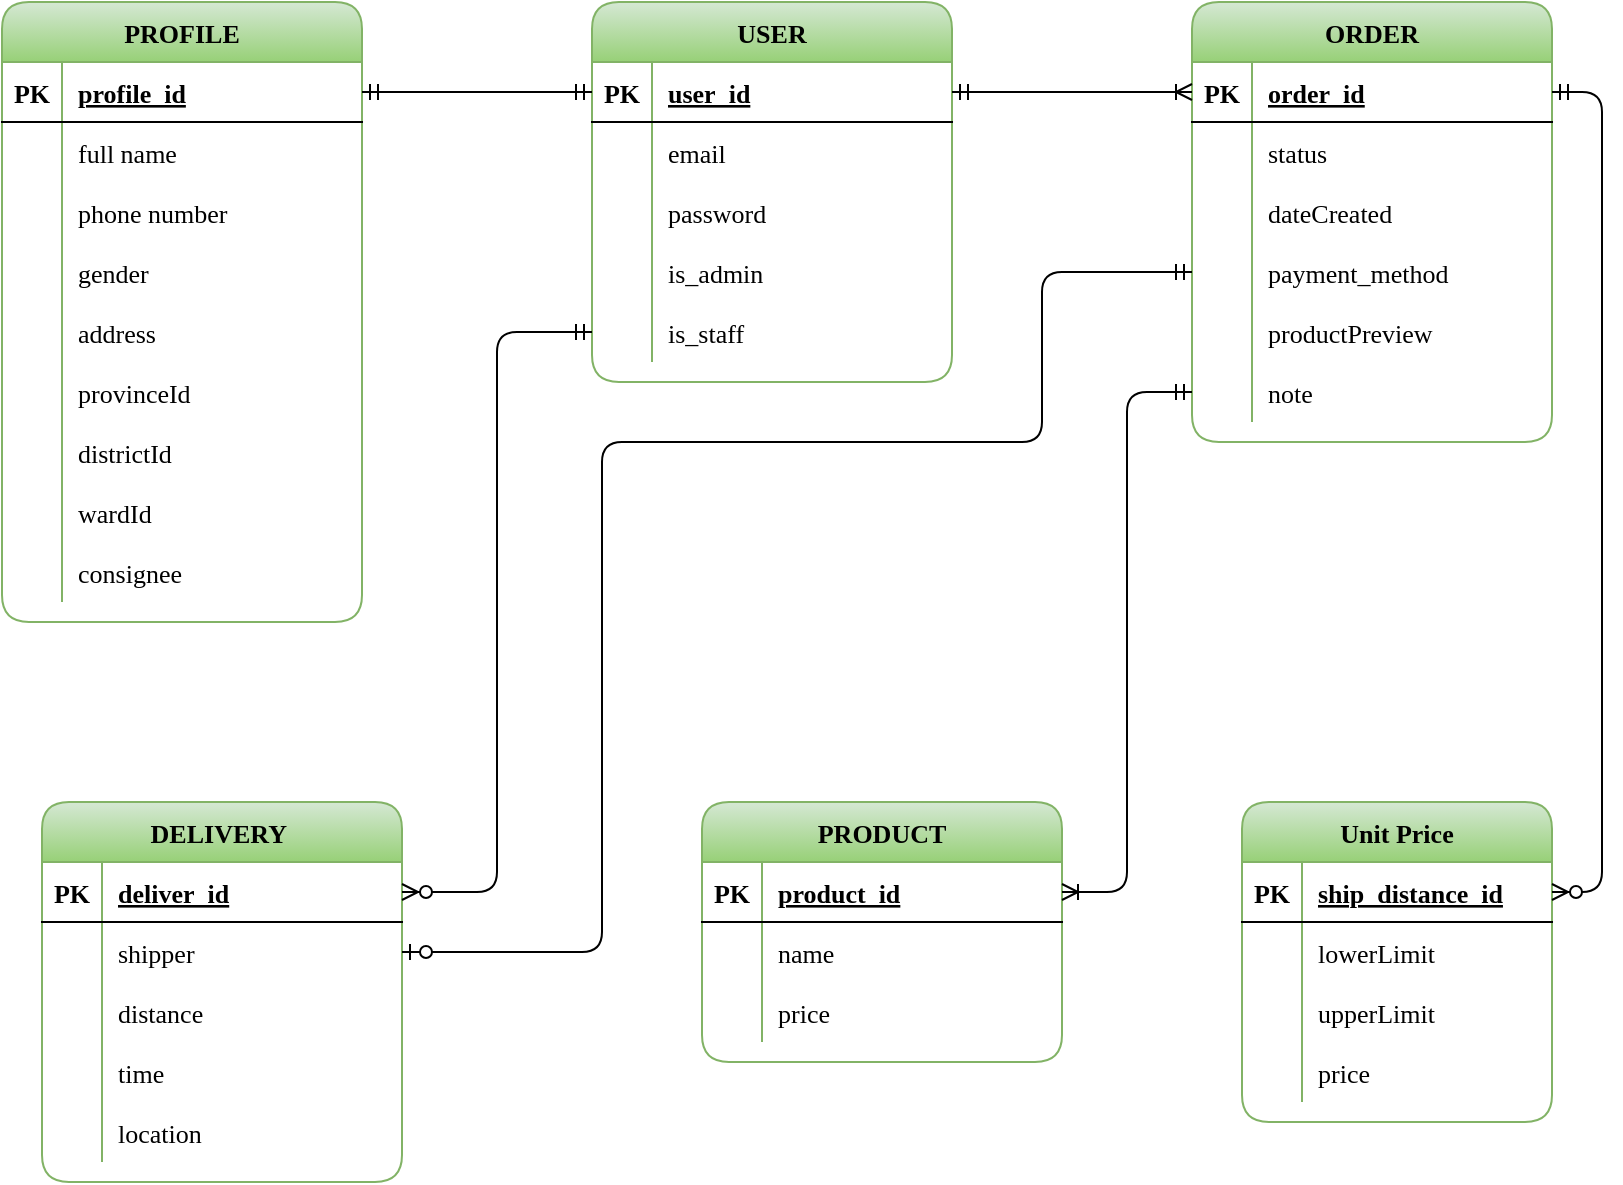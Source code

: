 <mxfile>
    <diagram id="7l2cbzdyTOywMcM0QR9X" name="Page-1">
        <mxGraphModel dx="1058" dy="652" grid="1" gridSize="10" guides="1" tooltips="1" connect="1" arrows="1" fold="1" page="1" pageScale="1" pageWidth="850" pageHeight="1100" math="0" shadow="0">
            <root>
                <mxCell id="0"/>
                <mxCell id="1" parent="0"/>
                <mxCell id="J8USRTI2Wq8IftYAg_nt-1" value="USER" style="shape=table;startSize=30;container=1;collapsible=1;childLayout=tableLayout;fixedRows=1;rowLines=0;fontStyle=1;align=center;resizeLast=1;fillColor=#d5e8d4;strokeColor=#82b366;rounded=1;gradientColor=#97d077;fontColor=#000000;fontFamily=Tahoma;fontSize=13;" parent="1" vertex="1">
                    <mxGeometry x="335" y="80" width="180" height="190" as="geometry"/>
                </mxCell>
                <mxCell id="J8USRTI2Wq8IftYAg_nt-2" value="" style="shape=partialRectangle;collapsible=0;dropTarget=0;pointerEvents=0;fillColor=none;top=0;left=0;bottom=1;right=0;points=[[0,0.5],[1,0.5]];portConstraint=eastwest;fontColor=#000000;fontFamily=Tahoma;fontSize=13;" parent="J8USRTI2Wq8IftYAg_nt-1" vertex="1">
                    <mxGeometry y="30" width="180" height="30" as="geometry"/>
                </mxCell>
                <mxCell id="J8USRTI2Wq8IftYAg_nt-3" value="PK" style="shape=partialRectangle;connectable=0;fillColor=none;top=0;left=0;bottom=0;right=0;fontStyle=1;overflow=hidden;fontColor=#000000;fontFamily=Tahoma;fontSize=13;" parent="J8USRTI2Wq8IftYAg_nt-2" vertex="1">
                    <mxGeometry width="30" height="30" as="geometry"/>
                </mxCell>
                <mxCell id="J8USRTI2Wq8IftYAg_nt-4" value="user_id" style="shape=partialRectangle;connectable=0;fillColor=none;top=0;left=0;bottom=0;right=0;align=left;spacingLeft=6;fontStyle=5;overflow=hidden;fontColor=#000000;fontFamily=Tahoma;fontSize=13;" parent="J8USRTI2Wq8IftYAg_nt-2" vertex="1">
                    <mxGeometry x="30" width="150" height="30" as="geometry"/>
                </mxCell>
                <mxCell id="J8USRTI2Wq8IftYAg_nt-5" value="" style="shape=partialRectangle;collapsible=0;dropTarget=0;pointerEvents=0;fillColor=none;top=0;left=0;bottom=0;right=0;points=[[0,0.5],[1,0.5]];portConstraint=eastwest;fontColor=#000000;fontFamily=Tahoma;fontSize=13;" parent="J8USRTI2Wq8IftYAg_nt-1" vertex="1">
                    <mxGeometry y="60" width="180" height="30" as="geometry"/>
                </mxCell>
                <mxCell id="J8USRTI2Wq8IftYAg_nt-6" value="" style="shape=partialRectangle;connectable=0;fillColor=none;top=0;left=0;bottom=0;right=0;editable=1;overflow=hidden;fontColor=#000000;fontFamily=Tahoma;fontSize=13;" parent="J8USRTI2Wq8IftYAg_nt-5" vertex="1">
                    <mxGeometry width="30" height="30" as="geometry"/>
                </mxCell>
                <mxCell id="J8USRTI2Wq8IftYAg_nt-7" value="email" style="shape=partialRectangle;connectable=0;fillColor=none;top=0;left=0;bottom=0;right=0;align=left;spacingLeft=6;overflow=hidden;fontColor=#000000;fontFamily=Tahoma;fontSize=13;" parent="J8USRTI2Wq8IftYAg_nt-5" vertex="1">
                    <mxGeometry x="30" width="150" height="30" as="geometry"/>
                </mxCell>
                <mxCell id="J8USRTI2Wq8IftYAg_nt-8" value="" style="shape=partialRectangle;collapsible=0;dropTarget=0;pointerEvents=0;fillColor=none;top=0;left=0;bottom=0;right=0;points=[[0,0.5],[1,0.5]];portConstraint=eastwest;fontColor=#000000;fontFamily=Tahoma;fontSize=13;" parent="J8USRTI2Wq8IftYAg_nt-1" vertex="1">
                    <mxGeometry y="90" width="180" height="30" as="geometry"/>
                </mxCell>
                <mxCell id="J8USRTI2Wq8IftYAg_nt-9" value="" style="shape=partialRectangle;connectable=0;fillColor=none;top=0;left=0;bottom=0;right=0;editable=1;overflow=hidden;fontColor=#000000;fontFamily=Tahoma;fontSize=13;" parent="J8USRTI2Wq8IftYAg_nt-8" vertex="1">
                    <mxGeometry width="30" height="30" as="geometry"/>
                </mxCell>
                <mxCell id="J8USRTI2Wq8IftYAg_nt-10" value="password" style="shape=partialRectangle;connectable=0;fillColor=none;top=0;left=0;bottom=0;right=0;align=left;spacingLeft=6;overflow=hidden;fontColor=#000000;fontFamily=Tahoma;fontSize=13;" parent="J8USRTI2Wq8IftYAg_nt-8" vertex="1">
                    <mxGeometry x="30" width="150" height="30" as="geometry"/>
                </mxCell>
                <mxCell id="50" style="shape=partialRectangle;collapsible=0;dropTarget=0;pointerEvents=0;fillColor=none;top=0;left=0;bottom=0;right=0;points=[[0,0.5],[1,0.5]];portConstraint=eastwest;fontColor=#000000;fontFamily=Tahoma;fontSize=13;" parent="J8USRTI2Wq8IftYAg_nt-1" vertex="1">
                    <mxGeometry y="120" width="180" height="30" as="geometry"/>
                </mxCell>
                <mxCell id="51" style="shape=partialRectangle;connectable=0;fillColor=none;top=0;left=0;bottom=0;right=0;editable=1;overflow=hidden;fontColor=#000000;fontFamily=Tahoma;fontSize=13;" parent="50" vertex="1">
                    <mxGeometry width="30" height="30" as="geometry"/>
                </mxCell>
                <mxCell id="52" value="is_admin" style="shape=partialRectangle;connectable=0;fillColor=none;top=0;left=0;bottom=0;right=0;align=left;spacingLeft=6;overflow=hidden;fontColor=#000000;fontFamily=Tahoma;fontSize=13;" parent="50" vertex="1">
                    <mxGeometry x="30" width="150" height="30" as="geometry"/>
                </mxCell>
                <mxCell id="53" style="shape=partialRectangle;collapsible=0;dropTarget=0;pointerEvents=0;fillColor=none;top=0;left=0;bottom=0;right=0;points=[[0,0.5],[1,0.5]];portConstraint=eastwest;fontColor=#000000;fontFamily=Tahoma;fontSize=13;" parent="J8USRTI2Wq8IftYAg_nt-1" vertex="1">
                    <mxGeometry y="150" width="180" height="30" as="geometry"/>
                </mxCell>
                <mxCell id="54" style="shape=partialRectangle;connectable=0;fillColor=none;top=0;left=0;bottom=0;right=0;editable=1;overflow=hidden;fontColor=#000000;fontFamily=Tahoma;fontSize=13;" parent="53" vertex="1">
                    <mxGeometry width="30" height="30" as="geometry"/>
                </mxCell>
                <mxCell id="55" value="is_staff" style="shape=partialRectangle;connectable=0;fillColor=none;top=0;left=0;bottom=0;right=0;align=left;spacingLeft=6;overflow=hidden;fontColor=#000000;fontFamily=Tahoma;fontSize=13;" parent="53" vertex="1">
                    <mxGeometry x="30" width="150" height="30" as="geometry"/>
                </mxCell>
                <mxCell id="J8USRTI2Wq8IftYAg_nt-14" value="PROFILE" style="shape=table;startSize=30;container=1;collapsible=1;childLayout=tableLayout;fixedRows=1;rowLines=0;fontStyle=1;align=center;resizeLast=1;strokeColor=#82b366;fillColor=#d5e8d4;gradientColor=#97d077;rounded=1;fontColor=#000000;fontFamily=Tahoma;fontSize=13;" parent="1" vertex="1">
                    <mxGeometry x="40" y="80" width="180" height="310" as="geometry"/>
                </mxCell>
                <mxCell id="J8USRTI2Wq8IftYAg_nt-15" value="" style="shape=partialRectangle;collapsible=0;dropTarget=0;pointerEvents=0;fillColor=none;top=0;left=0;bottom=1;right=0;points=[[0,0.5],[1,0.5]];portConstraint=eastwest;fontColor=#000000;fontFamily=Tahoma;fontSize=13;" parent="J8USRTI2Wq8IftYAg_nt-14" vertex="1">
                    <mxGeometry y="30" width="180" height="30" as="geometry"/>
                </mxCell>
                <mxCell id="J8USRTI2Wq8IftYAg_nt-16" value="PK" style="shape=partialRectangle;connectable=0;fillColor=none;top=0;left=0;bottom=0;right=0;fontStyle=1;overflow=hidden;fontColor=#000000;fontFamily=Tahoma;fontSize=13;" parent="J8USRTI2Wq8IftYAg_nt-15" vertex="1">
                    <mxGeometry width="30" height="30" as="geometry"/>
                </mxCell>
                <mxCell id="J8USRTI2Wq8IftYAg_nt-17" value="profile_id" style="shape=partialRectangle;connectable=0;fillColor=none;top=0;left=0;bottom=0;right=0;align=left;spacingLeft=6;fontStyle=5;overflow=hidden;fontColor=#000000;fontFamily=Tahoma;fontSize=13;" parent="J8USRTI2Wq8IftYAg_nt-15" vertex="1">
                    <mxGeometry x="30" width="150" height="30" as="geometry"/>
                </mxCell>
                <mxCell id="J8USRTI2Wq8IftYAg_nt-21" value="" style="shape=partialRectangle;collapsible=0;dropTarget=0;pointerEvents=0;fillColor=none;top=0;left=0;bottom=0;right=0;points=[[0,0.5],[1,0.5]];portConstraint=eastwest;fontColor=#000000;fontFamily=Tahoma;fontSize=13;" parent="J8USRTI2Wq8IftYAg_nt-14" vertex="1">
                    <mxGeometry y="60" width="180" height="30" as="geometry"/>
                </mxCell>
                <mxCell id="J8USRTI2Wq8IftYAg_nt-22" value="" style="shape=partialRectangle;connectable=0;fillColor=none;top=0;left=0;bottom=0;right=0;editable=1;overflow=hidden;fontColor=#000000;fontFamily=Tahoma;fontSize=13;" parent="J8USRTI2Wq8IftYAg_nt-21" vertex="1">
                    <mxGeometry width="30" height="30" as="geometry"/>
                </mxCell>
                <mxCell id="J8USRTI2Wq8IftYAg_nt-23" value="full name" style="shape=partialRectangle;connectable=0;fillColor=none;top=0;left=0;bottom=0;right=0;align=left;spacingLeft=6;overflow=hidden;fontColor=#000000;fontFamily=Tahoma;fontSize=13;" parent="J8USRTI2Wq8IftYAg_nt-21" vertex="1">
                    <mxGeometry x="30" width="150" height="30" as="geometry"/>
                </mxCell>
                <mxCell id="J8USRTI2Wq8IftYAg_nt-24" value="" style="shape=partialRectangle;collapsible=0;dropTarget=0;pointerEvents=0;fillColor=none;top=0;left=0;bottom=0;right=0;points=[[0,0.5],[1,0.5]];portConstraint=eastwest;fontColor=#000000;fontFamily=Tahoma;fontSize=13;" parent="J8USRTI2Wq8IftYAg_nt-14" vertex="1">
                    <mxGeometry y="90" width="180" height="30" as="geometry"/>
                </mxCell>
                <mxCell id="J8USRTI2Wq8IftYAg_nt-25" value="" style="shape=partialRectangle;connectable=0;fillColor=none;top=0;left=0;bottom=0;right=0;editable=1;overflow=hidden;fontColor=#000000;fontFamily=Tahoma;fontSize=13;" parent="J8USRTI2Wq8IftYAg_nt-24" vertex="1">
                    <mxGeometry width="30" height="30" as="geometry"/>
                </mxCell>
                <mxCell id="J8USRTI2Wq8IftYAg_nt-26" value="phone number" style="shape=partialRectangle;connectable=0;fillColor=none;top=0;left=0;bottom=0;right=0;align=left;spacingLeft=6;overflow=hidden;fontColor=#000000;fontFamily=Tahoma;fontSize=13;" parent="J8USRTI2Wq8IftYAg_nt-24" vertex="1">
                    <mxGeometry x="30" width="150" height="30" as="geometry"/>
                </mxCell>
                <mxCell id="2" style="shape=partialRectangle;collapsible=0;dropTarget=0;pointerEvents=0;fillColor=none;top=0;left=0;bottom=0;right=0;points=[[0,0.5],[1,0.5]];portConstraint=eastwest;fontColor=#000000;fontFamily=Tahoma;fontSize=13;" parent="J8USRTI2Wq8IftYAg_nt-14" vertex="1">
                    <mxGeometry y="120" width="180" height="30" as="geometry"/>
                </mxCell>
                <mxCell id="3" style="shape=partialRectangle;connectable=0;fillColor=none;top=0;left=0;bottom=0;right=0;editable=1;overflow=hidden;fontColor=#000000;fontFamily=Tahoma;fontSize=13;" parent="2" vertex="1">
                    <mxGeometry width="30" height="30" as="geometry"/>
                </mxCell>
                <mxCell id="4" value="gender" style="shape=partialRectangle;connectable=0;fillColor=none;top=0;left=0;bottom=0;right=0;align=left;spacingLeft=6;overflow=hidden;fontColor=#000000;fontFamily=Tahoma;fontSize=13;" parent="2" vertex="1">
                    <mxGeometry x="30" width="150" height="30" as="geometry"/>
                </mxCell>
                <mxCell id="5" style="shape=partialRectangle;collapsible=0;dropTarget=0;pointerEvents=0;fillColor=none;top=0;left=0;bottom=0;right=0;points=[[0,0.5],[1,0.5]];portConstraint=eastwest;fontColor=#000000;fontFamily=Tahoma;fontSize=13;" parent="J8USRTI2Wq8IftYAg_nt-14" vertex="1">
                    <mxGeometry y="150" width="180" height="30" as="geometry"/>
                </mxCell>
                <mxCell id="6" style="shape=partialRectangle;connectable=0;fillColor=none;top=0;left=0;bottom=0;right=0;editable=1;overflow=hidden;fontColor=#000000;fontFamily=Tahoma;fontSize=13;" parent="5" vertex="1">
                    <mxGeometry width="30" height="30" as="geometry"/>
                </mxCell>
                <mxCell id="7" value="address" style="shape=partialRectangle;connectable=0;fillColor=none;top=0;left=0;bottom=0;right=0;align=left;spacingLeft=6;overflow=hidden;fontColor=#000000;fontFamily=Tahoma;fontSize=13;" parent="5" vertex="1">
                    <mxGeometry x="30" width="150" height="30" as="geometry"/>
                </mxCell>
                <mxCell id="8" style="shape=partialRectangle;collapsible=0;dropTarget=0;pointerEvents=0;fillColor=none;top=0;left=0;bottom=0;right=0;points=[[0,0.5],[1,0.5]];portConstraint=eastwest;fontColor=#000000;fontFamily=Tahoma;fontSize=13;" parent="J8USRTI2Wq8IftYAg_nt-14" vertex="1">
                    <mxGeometry y="180" width="180" height="30" as="geometry"/>
                </mxCell>
                <mxCell id="9" style="shape=partialRectangle;connectable=0;fillColor=none;top=0;left=0;bottom=0;right=0;editable=1;overflow=hidden;fontColor=#000000;fontFamily=Tahoma;fontSize=13;" parent="8" vertex="1">
                    <mxGeometry width="30" height="30" as="geometry"/>
                </mxCell>
                <mxCell id="10" value="provinceId" style="shape=partialRectangle;connectable=0;fillColor=none;top=0;left=0;bottom=0;right=0;align=left;spacingLeft=6;overflow=hidden;fontColor=#000000;fontFamily=Tahoma;fontSize=13;" parent="8" vertex="1">
                    <mxGeometry x="30" width="150" height="30" as="geometry"/>
                </mxCell>
                <mxCell id="11" style="shape=partialRectangle;collapsible=0;dropTarget=0;pointerEvents=0;fillColor=none;top=0;left=0;bottom=0;right=0;points=[[0,0.5],[1,0.5]];portConstraint=eastwest;fontColor=#000000;fontFamily=Tahoma;fontSize=13;" parent="J8USRTI2Wq8IftYAg_nt-14" vertex="1">
                    <mxGeometry y="210" width="180" height="30" as="geometry"/>
                </mxCell>
                <mxCell id="12" style="shape=partialRectangle;connectable=0;fillColor=none;top=0;left=0;bottom=0;right=0;editable=1;overflow=hidden;fontColor=#000000;fontFamily=Tahoma;fontSize=13;" parent="11" vertex="1">
                    <mxGeometry width="30" height="30" as="geometry"/>
                </mxCell>
                <mxCell id="13" value="districtId" style="shape=partialRectangle;connectable=0;fillColor=none;top=0;left=0;bottom=0;right=0;align=left;spacingLeft=6;overflow=hidden;fontColor=#000000;fontFamily=Tahoma;fontSize=13;" parent="11" vertex="1">
                    <mxGeometry x="30" width="150" height="30" as="geometry"/>
                </mxCell>
                <mxCell id="14" style="shape=partialRectangle;collapsible=0;dropTarget=0;pointerEvents=0;fillColor=none;top=0;left=0;bottom=0;right=0;points=[[0,0.5],[1,0.5]];portConstraint=eastwest;fontColor=#000000;fontFamily=Tahoma;fontSize=13;" parent="J8USRTI2Wq8IftYAg_nt-14" vertex="1">
                    <mxGeometry y="240" width="180" height="30" as="geometry"/>
                </mxCell>
                <mxCell id="15" style="shape=partialRectangle;connectable=0;fillColor=none;top=0;left=0;bottom=0;right=0;editable=1;overflow=hidden;fontColor=#000000;fontFamily=Tahoma;fontSize=13;" parent="14" vertex="1">
                    <mxGeometry width="30" height="30" as="geometry"/>
                </mxCell>
                <mxCell id="16" value="wardId" style="shape=partialRectangle;connectable=0;fillColor=none;top=0;left=0;bottom=0;right=0;align=left;spacingLeft=6;overflow=hidden;fontColor=#000000;fontFamily=Tahoma;fontSize=13;" parent="14" vertex="1">
                    <mxGeometry x="30" width="150" height="30" as="geometry"/>
                </mxCell>
                <mxCell id="30" style="shape=partialRectangle;collapsible=0;dropTarget=0;pointerEvents=0;fillColor=none;top=0;left=0;bottom=0;right=0;points=[[0,0.5],[1,0.5]];portConstraint=eastwest;fontColor=#000000;fontFamily=Tahoma;fontSize=13;" parent="J8USRTI2Wq8IftYAg_nt-14" vertex="1">
                    <mxGeometry y="270" width="180" height="30" as="geometry"/>
                </mxCell>
                <mxCell id="31" style="shape=partialRectangle;connectable=0;fillColor=none;top=0;left=0;bottom=0;right=0;editable=1;overflow=hidden;fontColor=#000000;fontFamily=Tahoma;fontSize=13;" parent="30" vertex="1">
                    <mxGeometry width="30" height="30" as="geometry"/>
                </mxCell>
                <mxCell id="32" value="consignee" style="shape=partialRectangle;connectable=0;fillColor=none;top=0;left=0;bottom=0;right=0;align=left;spacingLeft=6;overflow=hidden;fontColor=#000000;fontFamily=Tahoma;fontSize=13;" parent="30" vertex="1">
                    <mxGeometry x="30" width="150" height="30" as="geometry"/>
                </mxCell>
                <mxCell id="J8USRTI2Wq8IftYAg_nt-45" value="ORDER" style="shape=table;startSize=30;container=1;collapsible=1;childLayout=tableLayout;fixedRows=1;rowLines=0;fontStyle=1;align=center;resizeLast=1;gradientColor=#97d077;fillColor=#d5e8d4;strokeColor=#82b366;fontColor=#000000;rounded=1;fontFamily=Tahoma;fontSize=13;" parent="1" vertex="1">
                    <mxGeometry x="635" y="80" width="180" height="220" as="geometry"/>
                </mxCell>
                <mxCell id="J8USRTI2Wq8IftYAg_nt-46" value="" style="shape=partialRectangle;collapsible=0;dropTarget=0;pointerEvents=0;fillColor=none;top=0;left=0;bottom=1;right=0;points=[[0,0.5],[1,0.5]];portConstraint=eastwest;fontColor=#000000;fontFamily=Tahoma;fontSize=13;" parent="J8USRTI2Wq8IftYAg_nt-45" vertex="1">
                    <mxGeometry y="30" width="180" height="30" as="geometry"/>
                </mxCell>
                <mxCell id="J8USRTI2Wq8IftYAg_nt-47" value="PK" style="shape=partialRectangle;connectable=0;fillColor=none;top=0;left=0;bottom=0;right=0;fontStyle=1;overflow=hidden;fontColor=#000000;fontFamily=Tahoma;fontSize=13;" parent="J8USRTI2Wq8IftYAg_nt-46" vertex="1">
                    <mxGeometry width="30" height="30" as="geometry"/>
                </mxCell>
                <mxCell id="J8USRTI2Wq8IftYAg_nt-48" value="order_id" style="shape=partialRectangle;connectable=0;fillColor=none;top=0;left=0;bottom=0;right=0;align=left;spacingLeft=6;fontStyle=5;overflow=hidden;fontColor=#000000;fontFamily=Tahoma;fontSize=13;" parent="J8USRTI2Wq8IftYAg_nt-46" vertex="1">
                    <mxGeometry x="30" width="150" height="30" as="geometry"/>
                </mxCell>
                <mxCell id="56" style="shape=partialRectangle;collapsible=0;dropTarget=0;pointerEvents=0;fillColor=none;top=0;left=0;bottom=0;right=0;points=[[0,0.5],[1,0.5]];portConstraint=eastwest;fontColor=#000000;fontFamily=Tahoma;fontSize=13;" parent="J8USRTI2Wq8IftYAg_nt-45" vertex="1">
                    <mxGeometry y="60" width="180" height="30" as="geometry"/>
                </mxCell>
                <mxCell id="57" style="shape=partialRectangle;connectable=0;fillColor=none;top=0;left=0;bottom=0;right=0;editable=1;overflow=hidden;fontColor=#000000;fontFamily=Tahoma;fontSize=13;" parent="56" vertex="1">
                    <mxGeometry width="30" height="30" as="geometry"/>
                </mxCell>
                <mxCell id="58" value="status" style="shape=partialRectangle;connectable=0;fillColor=none;top=0;left=0;bottom=0;right=0;align=left;spacingLeft=6;overflow=hidden;fontColor=#000000;fontFamily=Tahoma;fontSize=13;" parent="56" vertex="1">
                    <mxGeometry x="30" width="150" height="30" as="geometry"/>
                </mxCell>
                <mxCell id="J8USRTI2Wq8IftYAg_nt-109" style="shape=partialRectangle;collapsible=0;dropTarget=0;pointerEvents=0;fillColor=none;top=0;left=0;bottom=0;right=0;points=[[0,0.5],[1,0.5]];portConstraint=eastwest;fontColor=#000000;fontFamily=Tahoma;fontSize=13;" parent="J8USRTI2Wq8IftYAg_nt-45" vertex="1">
                    <mxGeometry y="90" width="180" height="30" as="geometry"/>
                </mxCell>
                <mxCell id="J8USRTI2Wq8IftYAg_nt-110" style="shape=partialRectangle;connectable=0;fillColor=none;top=0;left=0;bottom=0;right=0;editable=1;overflow=hidden;fontColor=#000000;fontFamily=Tahoma;fontSize=13;" parent="J8USRTI2Wq8IftYAg_nt-109" vertex="1">
                    <mxGeometry width="30" height="30" as="geometry"/>
                </mxCell>
                <mxCell id="J8USRTI2Wq8IftYAg_nt-111" value="dateCreated" style="shape=partialRectangle;connectable=0;fillColor=none;top=0;left=0;bottom=0;right=0;align=left;spacingLeft=6;overflow=hidden;fontColor=#000000;fontFamily=Tahoma;fontSize=13;" parent="J8USRTI2Wq8IftYAg_nt-109" vertex="1">
                    <mxGeometry x="30" width="150" height="30" as="geometry"/>
                </mxCell>
                <mxCell id="eeBoeT-1yb_BGTOkNaQ4-37" style="shape=partialRectangle;collapsible=0;dropTarget=0;pointerEvents=0;fillColor=none;top=0;left=0;bottom=0;right=0;points=[[0,0.5],[1,0.5]];portConstraint=eastwest;fontColor=#000000;fontFamily=Tahoma;fontSize=13;" parent="J8USRTI2Wq8IftYAg_nt-45" vertex="1">
                    <mxGeometry y="120" width="180" height="30" as="geometry"/>
                </mxCell>
                <mxCell id="eeBoeT-1yb_BGTOkNaQ4-38" style="shape=partialRectangle;connectable=0;fillColor=none;top=0;left=0;bottom=0;right=0;editable=1;overflow=hidden;fontColor=#000000;fontFamily=Tahoma;fontSize=13;" parent="eeBoeT-1yb_BGTOkNaQ4-37" vertex="1">
                    <mxGeometry width="30" height="30" as="geometry"/>
                </mxCell>
                <mxCell id="eeBoeT-1yb_BGTOkNaQ4-39" value="payment_method" style="shape=partialRectangle;connectable=0;fillColor=none;top=0;left=0;bottom=0;right=0;align=left;spacingLeft=6;overflow=hidden;fontColor=#000000;fontFamily=Tahoma;fontSize=13;" parent="eeBoeT-1yb_BGTOkNaQ4-37" vertex="1">
                    <mxGeometry x="30" width="150" height="30" as="geometry"/>
                </mxCell>
                <mxCell id="59" style="shape=partialRectangle;collapsible=0;dropTarget=0;pointerEvents=0;fillColor=none;top=0;left=0;bottom=0;right=0;points=[[0,0.5],[1,0.5]];portConstraint=eastwest;fontColor=#000000;fontFamily=Tahoma;fontSize=13;" parent="J8USRTI2Wq8IftYAg_nt-45" vertex="1">
                    <mxGeometry y="150" width="180" height="30" as="geometry"/>
                </mxCell>
                <mxCell id="60" style="shape=partialRectangle;connectable=0;fillColor=none;top=0;left=0;bottom=0;right=0;editable=1;overflow=hidden;fontColor=#000000;fontFamily=Tahoma;fontSize=13;" parent="59" vertex="1">
                    <mxGeometry width="30" height="30" as="geometry"/>
                </mxCell>
                <mxCell id="61" value="productPreview" style="shape=partialRectangle;connectable=0;fillColor=none;top=0;left=0;bottom=0;right=0;align=left;spacingLeft=6;overflow=hidden;fontColor=#000000;fontFamily=Tahoma;fontSize=13;" parent="59" vertex="1">
                    <mxGeometry x="30" width="150" height="30" as="geometry"/>
                </mxCell>
                <mxCell id="17" style="shape=partialRectangle;collapsible=0;dropTarget=0;pointerEvents=0;fillColor=none;top=0;left=0;bottom=0;right=0;points=[[0,0.5],[1,0.5]];portConstraint=eastwest;fontColor=#000000;fontFamily=Tahoma;fontSize=13;" parent="J8USRTI2Wq8IftYAg_nt-45" vertex="1">
                    <mxGeometry y="180" width="180" height="30" as="geometry"/>
                </mxCell>
                <mxCell id="18" style="shape=partialRectangle;connectable=0;fillColor=none;top=0;left=0;bottom=0;right=0;editable=1;overflow=hidden;fontColor=#000000;fontFamily=Tahoma;fontSize=13;" parent="17" vertex="1">
                    <mxGeometry width="30" height="30" as="geometry"/>
                </mxCell>
                <mxCell id="19" value="note" style="shape=partialRectangle;connectable=0;fillColor=none;top=0;left=0;bottom=0;right=0;align=left;spacingLeft=6;overflow=hidden;fontColor=#000000;fontFamily=Tahoma;fontSize=13;" parent="17" vertex="1">
                    <mxGeometry x="30" width="150" height="30" as="geometry"/>
                </mxCell>
                <mxCell id="J8USRTI2Wq8IftYAg_nt-112" value="Unit Price" style="shape=table;startSize=30;container=1;collapsible=1;childLayout=tableLayout;fixedRows=1;rowLines=0;fontStyle=1;align=center;resizeLast=1;gradientColor=#97d077;fillColor=#d5e8d4;strokeColor=#82b366;rounded=1;fontColor=#000000;fontFamily=Tahoma;fontSize=13;" parent="1" vertex="1">
                    <mxGeometry x="660" y="480" width="155" height="160" as="geometry"/>
                </mxCell>
                <mxCell id="J8USRTI2Wq8IftYAg_nt-113" value="" style="shape=partialRectangle;collapsible=0;dropTarget=0;pointerEvents=0;fillColor=none;top=0;left=0;bottom=1;right=0;points=[[0,0.5],[1,0.5]];portConstraint=eastwest;fontColor=#000000;fontFamily=Tahoma;fontSize=13;" parent="J8USRTI2Wq8IftYAg_nt-112" vertex="1">
                    <mxGeometry y="30" width="155" height="30" as="geometry"/>
                </mxCell>
                <mxCell id="J8USRTI2Wq8IftYAg_nt-114" value="PK" style="shape=partialRectangle;connectable=0;fillColor=none;top=0;left=0;bottom=0;right=0;fontStyle=1;overflow=hidden;fontColor=#000000;fontFamily=Tahoma;fontSize=13;" parent="J8USRTI2Wq8IftYAg_nt-113" vertex="1">
                    <mxGeometry width="30" height="30" as="geometry"/>
                </mxCell>
                <mxCell id="J8USRTI2Wq8IftYAg_nt-115" value="ship_distance_id" style="shape=partialRectangle;connectable=0;fillColor=none;top=0;left=0;bottom=0;right=0;align=left;spacingLeft=6;fontStyle=5;overflow=hidden;fontColor=#000000;fontFamily=Tahoma;fontSize=13;" parent="J8USRTI2Wq8IftYAg_nt-113" vertex="1">
                    <mxGeometry x="30" width="125" height="30" as="geometry"/>
                </mxCell>
                <mxCell id="J8USRTI2Wq8IftYAg_nt-116" value="" style="shape=partialRectangle;collapsible=0;dropTarget=0;pointerEvents=0;fillColor=none;top=0;left=0;bottom=0;right=0;points=[[0,0.5],[1,0.5]];portConstraint=eastwest;fontColor=#000000;fontFamily=Tahoma;fontSize=13;" parent="J8USRTI2Wq8IftYAg_nt-112" vertex="1">
                    <mxGeometry y="60" width="155" height="30" as="geometry"/>
                </mxCell>
                <mxCell id="J8USRTI2Wq8IftYAg_nt-117" value="" style="shape=partialRectangle;connectable=0;fillColor=none;top=0;left=0;bottom=0;right=0;editable=1;overflow=hidden;fontColor=#000000;fontFamily=Tahoma;fontSize=13;" parent="J8USRTI2Wq8IftYAg_nt-116" vertex="1">
                    <mxGeometry width="30" height="30" as="geometry"/>
                </mxCell>
                <mxCell id="J8USRTI2Wq8IftYAg_nt-118" value="lowerLimit" style="shape=partialRectangle;connectable=0;fillColor=none;top=0;left=0;bottom=0;right=0;align=left;spacingLeft=6;overflow=hidden;fontColor=#000000;fontFamily=Tahoma;fontSize=13;" parent="J8USRTI2Wq8IftYAg_nt-116" vertex="1">
                    <mxGeometry x="30" width="125" height="30" as="geometry"/>
                </mxCell>
                <mxCell id="J8USRTI2Wq8IftYAg_nt-119" value="" style="shape=partialRectangle;collapsible=0;dropTarget=0;pointerEvents=0;fillColor=none;top=0;left=0;bottom=0;right=0;points=[[0,0.5],[1,0.5]];portConstraint=eastwest;fontColor=#000000;fontFamily=Tahoma;fontSize=13;" parent="J8USRTI2Wq8IftYAg_nt-112" vertex="1">
                    <mxGeometry y="90" width="155" height="30" as="geometry"/>
                </mxCell>
                <mxCell id="J8USRTI2Wq8IftYAg_nt-120" value="" style="shape=partialRectangle;connectable=0;fillColor=none;top=0;left=0;bottom=0;right=0;editable=1;overflow=hidden;fontColor=#000000;fontFamily=Tahoma;fontSize=13;" parent="J8USRTI2Wq8IftYAg_nt-119" vertex="1">
                    <mxGeometry width="30" height="30" as="geometry"/>
                </mxCell>
                <mxCell id="J8USRTI2Wq8IftYAg_nt-121" value="upperLimit" style="shape=partialRectangle;connectable=0;fillColor=none;top=0;left=0;bottom=0;right=0;align=left;spacingLeft=6;overflow=hidden;fontColor=#000000;fontFamily=Tahoma;fontSize=13;" parent="J8USRTI2Wq8IftYAg_nt-119" vertex="1">
                    <mxGeometry x="30" width="125" height="30" as="geometry"/>
                </mxCell>
                <mxCell id="23" style="shape=partialRectangle;collapsible=0;dropTarget=0;pointerEvents=0;fillColor=none;top=0;left=0;bottom=0;right=0;points=[[0,0.5],[1,0.5]];portConstraint=eastwest;fontColor=#000000;fontFamily=Tahoma;fontSize=13;" parent="J8USRTI2Wq8IftYAg_nt-112" vertex="1">
                    <mxGeometry y="120" width="155" height="30" as="geometry"/>
                </mxCell>
                <mxCell id="24" style="shape=partialRectangle;connectable=0;fillColor=none;top=0;left=0;bottom=0;right=0;editable=1;overflow=hidden;fontColor=#000000;fontFamily=Tahoma;fontSize=13;" parent="23" vertex="1">
                    <mxGeometry width="30" height="30" as="geometry"/>
                </mxCell>
                <mxCell id="25" value="price" style="shape=partialRectangle;connectable=0;fillColor=none;top=0;left=0;bottom=0;right=0;align=left;spacingLeft=6;overflow=hidden;fontColor=#000000;fontFamily=Tahoma;fontSize=13;" parent="23" vertex="1">
                    <mxGeometry x="30" width="125" height="30" as="geometry"/>
                </mxCell>
                <mxCell id="eeBoeT-1yb_BGTOkNaQ4-24" value="PRODUCT" style="shape=table;startSize=30;container=1;collapsible=1;childLayout=tableLayout;fixedRows=1;rowLines=0;fontStyle=1;align=center;resizeLast=1;gradientColor=#97d077;fillColor=#d5e8d4;strokeColor=#82b366;rounded=1;fontColor=#000000;fontFamily=Tahoma;fontSize=13;" parent="1" vertex="1">
                    <mxGeometry x="390" y="480" width="180" height="130" as="geometry"/>
                </mxCell>
                <mxCell id="eeBoeT-1yb_BGTOkNaQ4-25" value="" style="shape=partialRectangle;collapsible=0;dropTarget=0;pointerEvents=0;fillColor=none;top=0;left=0;bottom=1;right=0;points=[[0,0.5],[1,0.5]];portConstraint=eastwest;fontColor=#000000;fontFamily=Tahoma;fontSize=13;" parent="eeBoeT-1yb_BGTOkNaQ4-24" vertex="1">
                    <mxGeometry y="30" width="180" height="30" as="geometry"/>
                </mxCell>
                <mxCell id="eeBoeT-1yb_BGTOkNaQ4-26" value="PK" style="shape=partialRectangle;connectable=0;fillColor=none;top=0;left=0;bottom=0;right=0;fontStyle=1;overflow=hidden;fontColor=#000000;fontFamily=Tahoma;fontSize=13;" parent="eeBoeT-1yb_BGTOkNaQ4-25" vertex="1">
                    <mxGeometry width="30" height="30" as="geometry"/>
                </mxCell>
                <mxCell id="eeBoeT-1yb_BGTOkNaQ4-27" value="product_id" style="shape=partialRectangle;connectable=0;fillColor=none;top=0;left=0;bottom=0;right=0;align=left;spacingLeft=6;fontStyle=5;overflow=hidden;fontColor=#000000;fontFamily=Tahoma;fontSize=13;" parent="eeBoeT-1yb_BGTOkNaQ4-25" vertex="1">
                    <mxGeometry x="30" width="150" height="30" as="geometry"/>
                </mxCell>
                <mxCell id="eeBoeT-1yb_BGTOkNaQ4-28" value="" style="shape=partialRectangle;collapsible=0;dropTarget=0;pointerEvents=0;fillColor=none;top=0;left=0;bottom=0;right=0;points=[[0,0.5],[1,0.5]];portConstraint=eastwest;fontColor=#000000;fontFamily=Tahoma;fontSize=13;" parent="eeBoeT-1yb_BGTOkNaQ4-24" vertex="1">
                    <mxGeometry y="60" width="180" height="30" as="geometry"/>
                </mxCell>
                <mxCell id="eeBoeT-1yb_BGTOkNaQ4-29" value="" style="shape=partialRectangle;connectable=0;fillColor=none;top=0;left=0;bottom=0;right=0;editable=1;overflow=hidden;fontColor=#000000;fontFamily=Tahoma;fontSize=13;" parent="eeBoeT-1yb_BGTOkNaQ4-28" vertex="1">
                    <mxGeometry width="30" height="30" as="geometry"/>
                </mxCell>
                <mxCell id="eeBoeT-1yb_BGTOkNaQ4-30" value="name" style="shape=partialRectangle;connectable=0;fillColor=none;top=0;left=0;bottom=0;right=0;align=left;spacingLeft=6;overflow=hidden;fontColor=#000000;fontFamily=Tahoma;fontSize=13;" parent="eeBoeT-1yb_BGTOkNaQ4-28" vertex="1">
                    <mxGeometry x="30" width="150" height="30" as="geometry"/>
                </mxCell>
                <mxCell id="eeBoeT-1yb_BGTOkNaQ4-31" value="" style="shape=partialRectangle;collapsible=0;dropTarget=0;pointerEvents=0;fillColor=none;top=0;left=0;bottom=0;right=0;points=[[0,0.5],[1,0.5]];portConstraint=eastwest;fontColor=#000000;fontFamily=Tahoma;fontSize=13;" parent="eeBoeT-1yb_BGTOkNaQ4-24" vertex="1">
                    <mxGeometry y="90" width="180" height="30" as="geometry"/>
                </mxCell>
                <mxCell id="eeBoeT-1yb_BGTOkNaQ4-32" value="" style="shape=partialRectangle;connectable=0;fillColor=none;top=0;left=0;bottom=0;right=0;editable=1;overflow=hidden;fontColor=#000000;fontFamily=Tahoma;fontSize=13;" parent="eeBoeT-1yb_BGTOkNaQ4-31" vertex="1">
                    <mxGeometry width="30" height="30" as="geometry"/>
                </mxCell>
                <mxCell id="eeBoeT-1yb_BGTOkNaQ4-33" value="price" style="shape=partialRectangle;connectable=0;fillColor=none;top=0;left=0;bottom=0;right=0;align=left;spacingLeft=6;overflow=hidden;fontColor=#000000;fontFamily=Tahoma;fontSize=13;" parent="eeBoeT-1yb_BGTOkNaQ4-31" vertex="1">
                    <mxGeometry x="30" width="150" height="30" as="geometry"/>
                </mxCell>
                <mxCell id="64" value="DELIVERY " style="shape=table;startSize=30;container=1;collapsible=1;childLayout=tableLayout;fixedRows=1;rowLines=0;fontStyle=1;align=center;resizeLast=1;gradientColor=#97d077;fillColor=#d5e8d4;strokeColor=#82b366;rounded=1;fontColor=#000000;fontFamily=Tahoma;fontSize=13;" parent="1" vertex="1">
                    <mxGeometry x="60" y="480" width="180" height="190" as="geometry"/>
                </mxCell>
                <mxCell id="65" value="" style="shape=partialRectangle;collapsible=0;dropTarget=0;pointerEvents=0;fillColor=none;top=0;left=0;bottom=1;right=0;points=[[0,0.5],[1,0.5]];portConstraint=eastwest;fontColor=#000000;fontFamily=Tahoma;fontSize=13;" parent="64" vertex="1">
                    <mxGeometry y="30" width="180" height="30" as="geometry"/>
                </mxCell>
                <mxCell id="66" value="PK" style="shape=partialRectangle;connectable=0;fillColor=none;top=0;left=0;bottom=0;right=0;fontStyle=1;overflow=hidden;fontColor=#000000;fontFamily=Tahoma;fontSize=13;" parent="65" vertex="1">
                    <mxGeometry width="30" height="30" as="geometry"/>
                </mxCell>
                <mxCell id="67" value="deliver_id" style="shape=partialRectangle;connectable=0;fillColor=none;top=0;left=0;bottom=0;right=0;align=left;spacingLeft=6;fontStyle=5;overflow=hidden;fontColor=#000000;fontFamily=Tahoma;fontSize=13;" parent="65" vertex="1">
                    <mxGeometry x="30" width="150" height="30" as="geometry"/>
                </mxCell>
                <mxCell id="68" value="" style="shape=partialRectangle;collapsible=0;dropTarget=0;pointerEvents=0;fillColor=none;top=0;left=0;bottom=0;right=0;points=[[0,0.5],[1,0.5]];portConstraint=eastwest;fontColor=#000000;fontFamily=Tahoma;fontSize=13;" parent="64" vertex="1">
                    <mxGeometry y="60" width="180" height="30" as="geometry"/>
                </mxCell>
                <mxCell id="69" value="" style="shape=partialRectangle;connectable=0;fillColor=none;top=0;left=0;bottom=0;right=0;editable=1;overflow=hidden;fontColor=#000000;fontFamily=Tahoma;fontSize=13;" parent="68" vertex="1">
                    <mxGeometry width="30" height="30" as="geometry"/>
                </mxCell>
                <mxCell id="70" value="shipper" style="shape=partialRectangle;connectable=0;fillColor=none;top=0;left=0;bottom=0;right=0;align=left;spacingLeft=6;overflow=hidden;fontColor=#000000;fontFamily=Tahoma;fontSize=13;" parent="68" vertex="1">
                    <mxGeometry x="30" width="150" height="30" as="geometry"/>
                </mxCell>
                <mxCell id="71" value="" style="shape=partialRectangle;collapsible=0;dropTarget=0;pointerEvents=0;fillColor=none;top=0;left=0;bottom=0;right=0;points=[[0,0.5],[1,0.5]];portConstraint=eastwest;fontColor=#000000;fontFamily=Tahoma;fontSize=13;" parent="64" vertex="1">
                    <mxGeometry y="90" width="180" height="30" as="geometry"/>
                </mxCell>
                <mxCell id="72" value="" style="shape=partialRectangle;connectable=0;fillColor=none;top=0;left=0;bottom=0;right=0;editable=1;overflow=hidden;fontColor=#000000;fontFamily=Tahoma;fontSize=13;" parent="71" vertex="1">
                    <mxGeometry width="30" height="30" as="geometry"/>
                </mxCell>
                <mxCell id="73" value="distance" style="shape=partialRectangle;connectable=0;fillColor=none;top=0;left=0;bottom=0;right=0;align=left;spacingLeft=6;overflow=hidden;fontColor=#000000;fontFamily=Tahoma;fontSize=13;" parent="71" vertex="1">
                    <mxGeometry x="30" width="150" height="30" as="geometry"/>
                </mxCell>
                <mxCell id="74" style="shape=partialRectangle;collapsible=0;dropTarget=0;pointerEvents=0;fillColor=none;top=0;left=0;bottom=0;right=0;points=[[0,0.5],[1,0.5]];portConstraint=eastwest;fontColor=#000000;fontFamily=Tahoma;fontSize=13;" parent="64" vertex="1">
                    <mxGeometry y="120" width="180" height="30" as="geometry"/>
                </mxCell>
                <mxCell id="75" style="shape=partialRectangle;connectable=0;fillColor=none;top=0;left=0;bottom=0;right=0;editable=1;overflow=hidden;fontColor=#000000;fontFamily=Tahoma;fontSize=13;" parent="74" vertex="1">
                    <mxGeometry width="30" height="30" as="geometry"/>
                </mxCell>
                <mxCell id="76" value="time" style="shape=partialRectangle;connectable=0;fillColor=none;top=0;left=0;bottom=0;right=0;align=left;spacingLeft=6;overflow=hidden;fontColor=#000000;fontFamily=Tahoma;fontSize=13;" parent="74" vertex="1">
                    <mxGeometry x="30" width="150" height="30" as="geometry"/>
                </mxCell>
                <mxCell id="77" style="shape=partialRectangle;collapsible=0;dropTarget=0;pointerEvents=0;fillColor=none;top=0;left=0;bottom=0;right=0;points=[[0,0.5],[1,0.5]];portConstraint=eastwest;fontColor=#000000;fontFamily=Tahoma;fontSize=13;" parent="64" vertex="1">
                    <mxGeometry y="150" width="180" height="30" as="geometry"/>
                </mxCell>
                <mxCell id="78" style="shape=partialRectangle;connectable=0;fillColor=none;top=0;left=0;bottom=0;right=0;editable=1;overflow=hidden;fontColor=#000000;fontFamily=Tahoma;fontSize=13;" parent="77" vertex="1">
                    <mxGeometry width="30" height="30" as="geometry"/>
                </mxCell>
                <mxCell id="79" value="location" style="shape=partialRectangle;connectable=0;fillColor=none;top=0;left=0;bottom=0;right=0;align=left;spacingLeft=6;overflow=hidden;fontColor=#000000;fontFamily=Tahoma;fontSize=13;" parent="77" vertex="1">
                    <mxGeometry x="30" width="150" height="30" as="geometry"/>
                </mxCell>
                <mxCell id="82" value="" style="edgeStyle=entityRelationEdgeStyle;fontSize=13;html=1;endArrow=ERmandOne;startArrow=ERmandOne;fontColor=#000000;fontFamily=Tahoma;" parent="1" source="J8USRTI2Wq8IftYAg_nt-15" target="J8USRTI2Wq8IftYAg_nt-2" edge="1">
                    <mxGeometry width="100" height="100" relative="1" as="geometry">
                        <mxPoint x="370" y="400" as="sourcePoint"/>
                        <mxPoint x="470" y="300" as="targetPoint"/>
                    </mxGeometry>
                </mxCell>
                <mxCell id="83" value="" style="edgeStyle=entityRelationEdgeStyle;fontSize=13;html=1;endArrow=ERoneToMany;startArrow=ERmandOne;fontColor=#000000;exitX=1;exitY=0.5;exitDx=0;exitDy=0;fontFamily=Tahoma;" parent="1" source="J8USRTI2Wq8IftYAg_nt-2" target="J8USRTI2Wq8IftYAg_nt-46" edge="1">
                    <mxGeometry width="100" height="100" relative="1" as="geometry">
                        <mxPoint x="370" y="300" as="sourcePoint"/>
                        <mxPoint x="570" y="240" as="targetPoint"/>
                    </mxGeometry>
                </mxCell>
                <mxCell id="85" value="" style="edgeStyle=orthogonalEdgeStyle;fontSize=13;html=1;endArrow=ERzeroToMany;startArrow=ERmandOne;fontColor=#000000;fontFamily=Tahoma;" parent="1" source="53" target="65" edge="1">
                    <mxGeometry width="100" height="100" relative="1" as="geometry">
                        <mxPoint x="350" y="360" as="sourcePoint"/>
                        <mxPoint x="260" y="430" as="targetPoint"/>
                    </mxGeometry>
                </mxCell>
                <mxCell id="86" value="" style="edgeStyle=orthogonalEdgeStyle;fontSize=13;html=1;endArrow=ERzeroToMany;startArrow=ERmandOne;fontColor=#000000;exitX=1;exitY=0.5;exitDx=0;exitDy=0;fontFamily=Tahoma;" parent="1" source="J8USRTI2Wq8IftYAg_nt-46" target="J8USRTI2Wq8IftYAg_nt-113" edge="1">
                    <mxGeometry width="100" height="100" relative="1" as="geometry">
                        <mxPoint x="840" y="125" as="sourcePoint"/>
                        <mxPoint x="840" y="560" as="targetPoint"/>
                        <Array as="points">
                            <mxPoint x="840" y="125"/>
                            <mxPoint x="840" y="525"/>
                        </Array>
                    </mxGeometry>
                </mxCell>
                <mxCell id="87" value="" style="edgeStyle=orthogonalEdgeStyle;fontSize=13;html=1;endArrow=ERoneToMany;startArrow=ERmandOne;fontColor=#000000;exitX=0;exitY=0.5;exitDx=0;exitDy=0;entryX=1;entryY=0.5;entryDx=0;entryDy=0;fontFamily=Tahoma;" parent="1" source="17" target="eeBoeT-1yb_BGTOkNaQ4-25" edge="1">
                    <mxGeometry width="100" height="100" relative="1" as="geometry">
                        <mxPoint x="650" y="350" as="sourcePoint"/>
                        <mxPoint x="580" y="730" as="targetPoint"/>
                    </mxGeometry>
                </mxCell>
                <mxCell id="88" value="" style="edgeStyle=orthogonalEdgeStyle;fontSize=13;html=1;endArrow=ERzeroToOne;startArrow=ERmandOne;fontColor=#000000;entryX=1;entryY=0.5;entryDx=0;entryDy=0;exitX=0;exitY=0.5;exitDx=0;exitDy=0;fontFamily=Tahoma;" parent="1" source="eeBoeT-1yb_BGTOkNaQ4-37" target="68" edge="1">
                    <mxGeometry width="100" height="100" relative="1" as="geometry">
                        <mxPoint x="580" y="245" as="sourcePoint"/>
                        <mxPoint x="350" y="500" as="targetPoint"/>
                        <Array as="points">
                            <mxPoint x="560" y="215"/>
                            <mxPoint x="560" y="300"/>
                            <mxPoint x="340" y="300"/>
                            <mxPoint x="340" y="555"/>
                        </Array>
                    </mxGeometry>
                </mxCell>
            </root>
        </mxGraphModel>
    </diagram>
</mxfile>